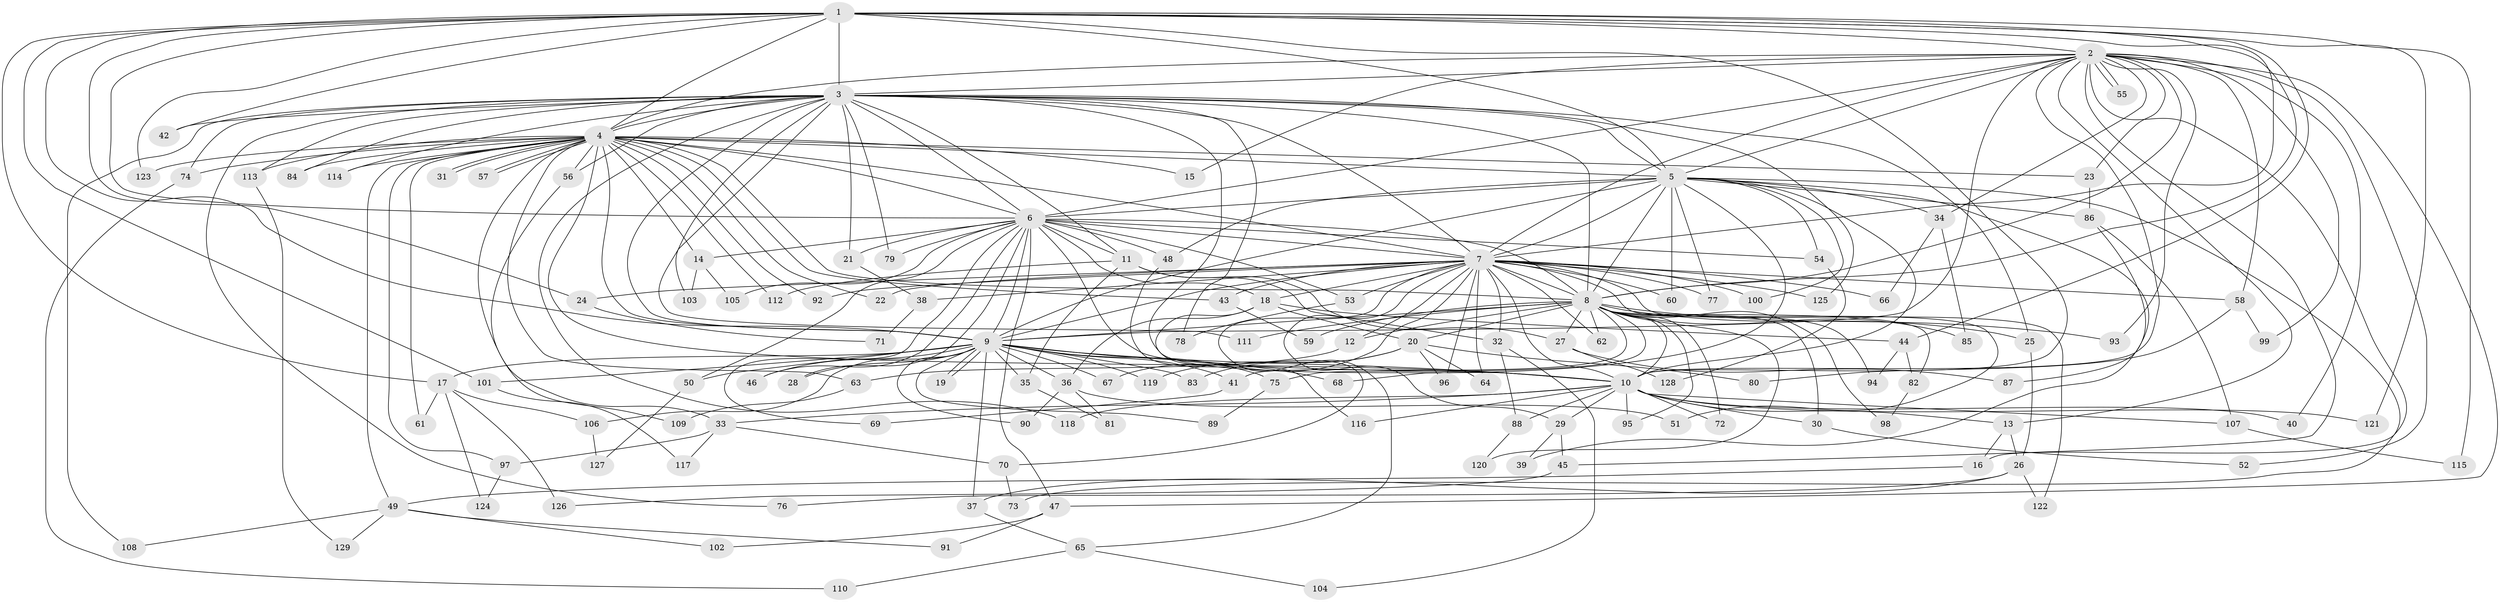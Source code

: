 // Generated by graph-tools (version 1.1) at 2025/34/03/09/25 02:34:40]
// undirected, 129 vertices, 283 edges
graph export_dot {
graph [start="1"]
  node [color=gray90,style=filled];
  1;
  2;
  3;
  4;
  5;
  6;
  7;
  8;
  9;
  10;
  11;
  12;
  13;
  14;
  15;
  16;
  17;
  18;
  19;
  20;
  21;
  22;
  23;
  24;
  25;
  26;
  27;
  28;
  29;
  30;
  31;
  32;
  33;
  34;
  35;
  36;
  37;
  38;
  39;
  40;
  41;
  42;
  43;
  44;
  45;
  46;
  47;
  48;
  49;
  50;
  51;
  52;
  53;
  54;
  55;
  56;
  57;
  58;
  59;
  60;
  61;
  62;
  63;
  64;
  65;
  66;
  67;
  68;
  69;
  70;
  71;
  72;
  73;
  74;
  75;
  76;
  77;
  78;
  79;
  80;
  81;
  82;
  83;
  84;
  85;
  86;
  87;
  88;
  89;
  90;
  91;
  92;
  93;
  94;
  95;
  96;
  97;
  98;
  99;
  100;
  101;
  102;
  103;
  104;
  105;
  106;
  107;
  108;
  109;
  110;
  111;
  112;
  113;
  114;
  115;
  116;
  117;
  118;
  119;
  120;
  121;
  122;
  123;
  124;
  125;
  126;
  127;
  128;
  129;
  1 -- 2;
  1 -- 3;
  1 -- 4;
  1 -- 5;
  1 -- 6;
  1 -- 7;
  1 -- 8;
  1 -- 9;
  1 -- 10;
  1 -- 17;
  1 -- 24;
  1 -- 42;
  1 -- 44;
  1 -- 101;
  1 -- 115;
  1 -- 121;
  1 -- 123;
  2 -- 3;
  2 -- 4;
  2 -- 5;
  2 -- 6;
  2 -- 7;
  2 -- 8;
  2 -- 9;
  2 -- 10;
  2 -- 13;
  2 -- 15;
  2 -- 16;
  2 -- 23;
  2 -- 34;
  2 -- 40;
  2 -- 45;
  2 -- 47;
  2 -- 52;
  2 -- 55;
  2 -- 55;
  2 -- 58;
  2 -- 93;
  2 -- 99;
  3 -- 4;
  3 -- 5;
  3 -- 6;
  3 -- 7;
  3 -- 8;
  3 -- 9;
  3 -- 10;
  3 -- 11;
  3 -- 21;
  3 -- 25;
  3 -- 42;
  3 -- 56;
  3 -- 74;
  3 -- 76;
  3 -- 78;
  3 -- 79;
  3 -- 84;
  3 -- 103;
  3 -- 108;
  3 -- 111;
  3 -- 113;
  3 -- 114;
  3 -- 118;
  3 -- 125;
  4 -- 5;
  4 -- 6;
  4 -- 7;
  4 -- 8;
  4 -- 9;
  4 -- 10;
  4 -- 14;
  4 -- 15;
  4 -- 22;
  4 -- 23;
  4 -- 31;
  4 -- 31;
  4 -- 33;
  4 -- 43;
  4 -- 49;
  4 -- 56;
  4 -- 57;
  4 -- 57;
  4 -- 61;
  4 -- 63;
  4 -- 74;
  4 -- 84;
  4 -- 92;
  4 -- 97;
  4 -- 112;
  4 -- 113;
  4 -- 114;
  4 -- 123;
  5 -- 6;
  5 -- 7;
  5 -- 8;
  5 -- 9;
  5 -- 10;
  5 -- 34;
  5 -- 39;
  5 -- 48;
  5 -- 54;
  5 -- 60;
  5 -- 68;
  5 -- 73;
  5 -- 77;
  5 -- 86;
  5 -- 100;
  6 -- 7;
  6 -- 8;
  6 -- 9;
  6 -- 10;
  6 -- 11;
  6 -- 14;
  6 -- 18;
  6 -- 21;
  6 -- 28;
  6 -- 46;
  6 -- 47;
  6 -- 48;
  6 -- 50;
  6 -- 53;
  6 -- 54;
  6 -- 69;
  6 -- 79;
  6 -- 105;
  7 -- 8;
  7 -- 9;
  7 -- 10;
  7 -- 12;
  7 -- 18;
  7 -- 22;
  7 -- 24;
  7 -- 29;
  7 -- 32;
  7 -- 38;
  7 -- 43;
  7 -- 51;
  7 -- 53;
  7 -- 58;
  7 -- 60;
  7 -- 62;
  7 -- 64;
  7 -- 65;
  7 -- 66;
  7 -- 67;
  7 -- 77;
  7 -- 92;
  7 -- 96;
  7 -- 100;
  7 -- 122;
  7 -- 125;
  8 -- 9;
  8 -- 10;
  8 -- 12;
  8 -- 20;
  8 -- 25;
  8 -- 27;
  8 -- 30;
  8 -- 41;
  8 -- 59;
  8 -- 62;
  8 -- 72;
  8 -- 75;
  8 -- 82;
  8 -- 85;
  8 -- 93;
  8 -- 94;
  8 -- 95;
  8 -- 98;
  8 -- 111;
  8 -- 120;
  9 -- 10;
  9 -- 17;
  9 -- 19;
  9 -- 19;
  9 -- 28;
  9 -- 35;
  9 -- 36;
  9 -- 37;
  9 -- 41;
  9 -- 46;
  9 -- 50;
  9 -- 67;
  9 -- 68;
  9 -- 75;
  9 -- 83;
  9 -- 89;
  9 -- 90;
  9 -- 101;
  9 -- 106;
  9 -- 119;
  10 -- 13;
  10 -- 29;
  10 -- 30;
  10 -- 33;
  10 -- 40;
  10 -- 72;
  10 -- 88;
  10 -- 95;
  10 -- 107;
  10 -- 116;
  10 -- 118;
  10 -- 121;
  11 -- 27;
  11 -- 32;
  11 -- 35;
  11 -- 112;
  12 -- 63;
  13 -- 16;
  13 -- 26;
  14 -- 103;
  14 -- 105;
  16 -- 49;
  17 -- 61;
  17 -- 106;
  17 -- 124;
  17 -- 126;
  18 -- 20;
  18 -- 36;
  18 -- 44;
  18 -- 70;
  20 -- 64;
  20 -- 80;
  20 -- 83;
  20 -- 96;
  20 -- 119;
  21 -- 38;
  23 -- 86;
  24 -- 71;
  25 -- 26;
  26 -- 37;
  26 -- 76;
  26 -- 122;
  27 -- 87;
  27 -- 128;
  29 -- 39;
  29 -- 45;
  30 -- 52;
  32 -- 88;
  32 -- 104;
  33 -- 70;
  33 -- 97;
  33 -- 117;
  34 -- 66;
  34 -- 85;
  35 -- 81;
  36 -- 51;
  36 -- 81;
  36 -- 90;
  37 -- 65;
  38 -- 71;
  41 -- 69;
  43 -- 59;
  44 -- 82;
  44 -- 94;
  45 -- 126;
  47 -- 91;
  47 -- 102;
  48 -- 116;
  49 -- 91;
  49 -- 102;
  49 -- 108;
  49 -- 129;
  50 -- 127;
  53 -- 78;
  54 -- 128;
  56 -- 109;
  58 -- 80;
  58 -- 99;
  63 -- 109;
  65 -- 104;
  65 -- 110;
  70 -- 73;
  74 -- 110;
  75 -- 89;
  82 -- 98;
  86 -- 87;
  86 -- 107;
  88 -- 120;
  97 -- 124;
  101 -- 117;
  106 -- 127;
  107 -- 115;
  113 -- 129;
}

